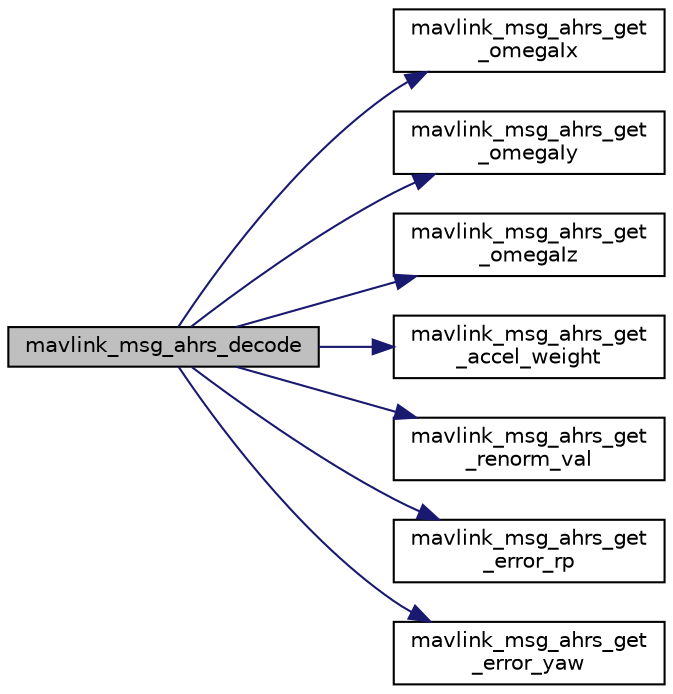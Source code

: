 digraph "mavlink_msg_ahrs_decode"
{
 // INTERACTIVE_SVG=YES
  edge [fontname="Helvetica",fontsize="10",labelfontname="Helvetica",labelfontsize="10"];
  node [fontname="Helvetica",fontsize="10",shape=record];
  rankdir="LR";
  Node1 [label="mavlink_msg_ahrs_decode",height=0.2,width=0.4,color="black", fillcolor="grey75", style="filled", fontcolor="black"];
  Node1 -> Node2 [color="midnightblue",fontsize="10",style="solid",fontname="Helvetica"];
  Node2 [label="mavlink_msg_ahrs_get\l_omegaIx",height=0.2,width=0.4,color="black", fillcolor="white", style="filled",URL="$mavlink__msg__ahrs_8h.html#ab0bbe33f2a82cd05bbc25d04322cce60",tooltip="Send a ahrs message. "];
  Node1 -> Node3 [color="midnightblue",fontsize="10",style="solid",fontname="Helvetica"];
  Node3 [label="mavlink_msg_ahrs_get\l_omegaIy",height=0.2,width=0.4,color="black", fillcolor="white", style="filled",URL="$mavlink__msg__ahrs_8h.html#a0989a73a7c9cb78f6ac5ac44fa2cd9fc",tooltip="Get field omegaIy from ahrs message. "];
  Node1 -> Node4 [color="midnightblue",fontsize="10",style="solid",fontname="Helvetica"];
  Node4 [label="mavlink_msg_ahrs_get\l_omegaIz",height=0.2,width=0.4,color="black", fillcolor="white", style="filled",URL="$mavlink__msg__ahrs_8h.html#a6cd869314b46228d06e4d42581417808",tooltip="Get field omegaIz from ahrs message. "];
  Node1 -> Node5 [color="midnightblue",fontsize="10",style="solid",fontname="Helvetica"];
  Node5 [label="mavlink_msg_ahrs_get\l_accel_weight",height=0.2,width=0.4,color="black", fillcolor="white", style="filled",URL="$mavlink__msg__ahrs_8h.html#a24f6625d33a88b29cf057f1f41bd5c66",tooltip="Get field accel_weight from ahrs message. "];
  Node1 -> Node6 [color="midnightblue",fontsize="10",style="solid",fontname="Helvetica"];
  Node6 [label="mavlink_msg_ahrs_get\l_renorm_val",height=0.2,width=0.4,color="black", fillcolor="white", style="filled",URL="$mavlink__msg__ahrs_8h.html#a2c925557044d3b2eea4bad5f8f1359ca",tooltip="Get field renorm_val from ahrs message. "];
  Node1 -> Node7 [color="midnightblue",fontsize="10",style="solid",fontname="Helvetica"];
  Node7 [label="mavlink_msg_ahrs_get\l_error_rp",height=0.2,width=0.4,color="black", fillcolor="white", style="filled",URL="$mavlink__msg__ahrs_8h.html#a75dad9e0cfeff1c9cc41fb2a4aac752f",tooltip="Get field error_rp from ahrs message. "];
  Node1 -> Node8 [color="midnightblue",fontsize="10",style="solid",fontname="Helvetica"];
  Node8 [label="mavlink_msg_ahrs_get\l_error_yaw",height=0.2,width=0.4,color="black", fillcolor="white", style="filled",URL="$mavlink__msg__ahrs_8h.html#a89b63d9ce225fc0d31c3495188d1133f",tooltip="Get field error_yaw from ahrs message. "];
}
